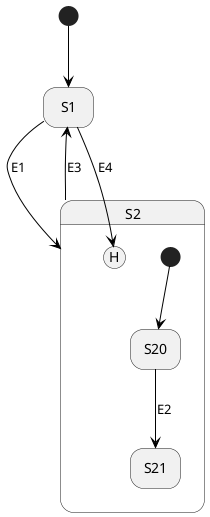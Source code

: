 @startuml
'https://plantuml.com/state-diagram

'hide description area for state without description
hide empty description

state S1
state S2  {
  state S20
  state S21


  [*] -[#000000]-> S20
}


[*] -[#000000]-> S1
S1 -down[#000000]-> S2 : E1
S20 -down[#000000]-> S21 : E2
S2 -down[#000000]-> S1 : E3
'S1 -> SH
S1 -down[#000000]-> S2[H] : E4

@enduml